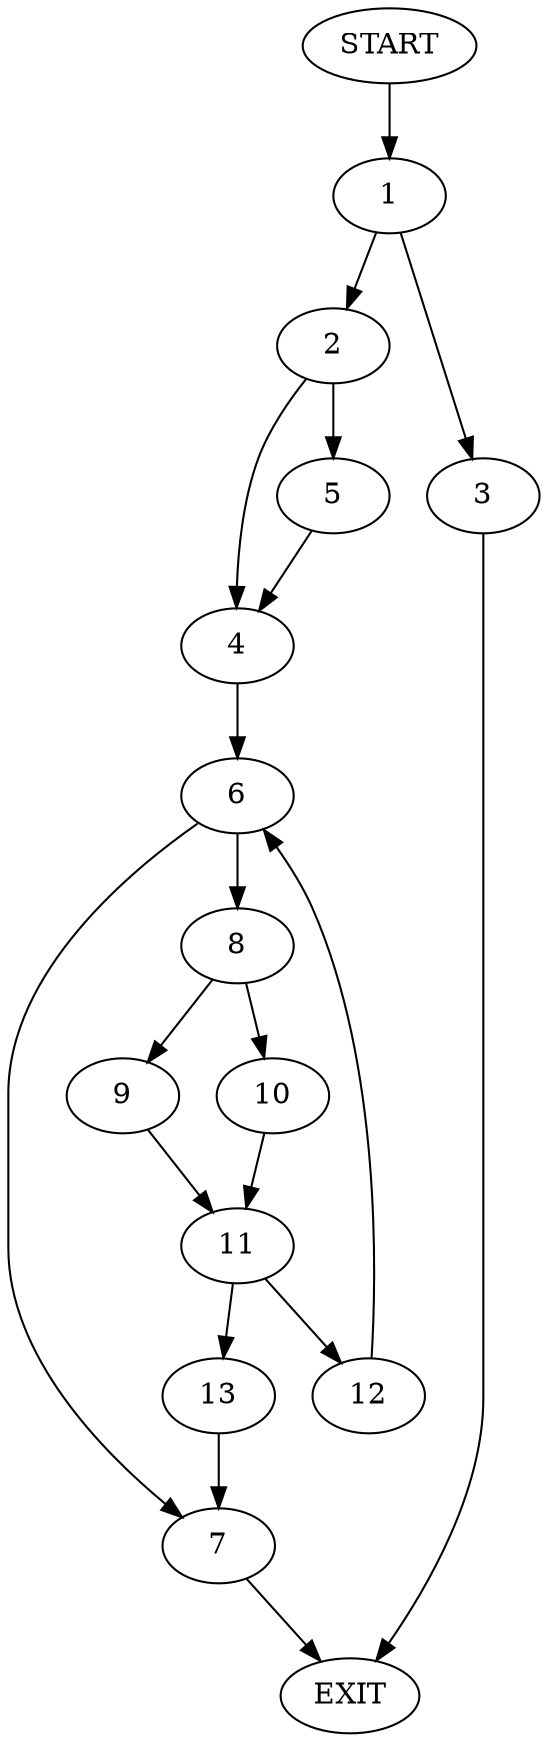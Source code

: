 digraph {
0 [label="START"]
14 [label="EXIT"]
0 -> 1
1 -> 2
1 -> 3
2 -> 4
2 -> 5
3 -> 14
5 -> 4
4 -> 6
6 -> 7
6 -> 8
7 -> 14
8 -> 9
8 -> 10
10 -> 11
9 -> 11
11 -> 12
11 -> 13
12 -> 6
13 -> 7
}
